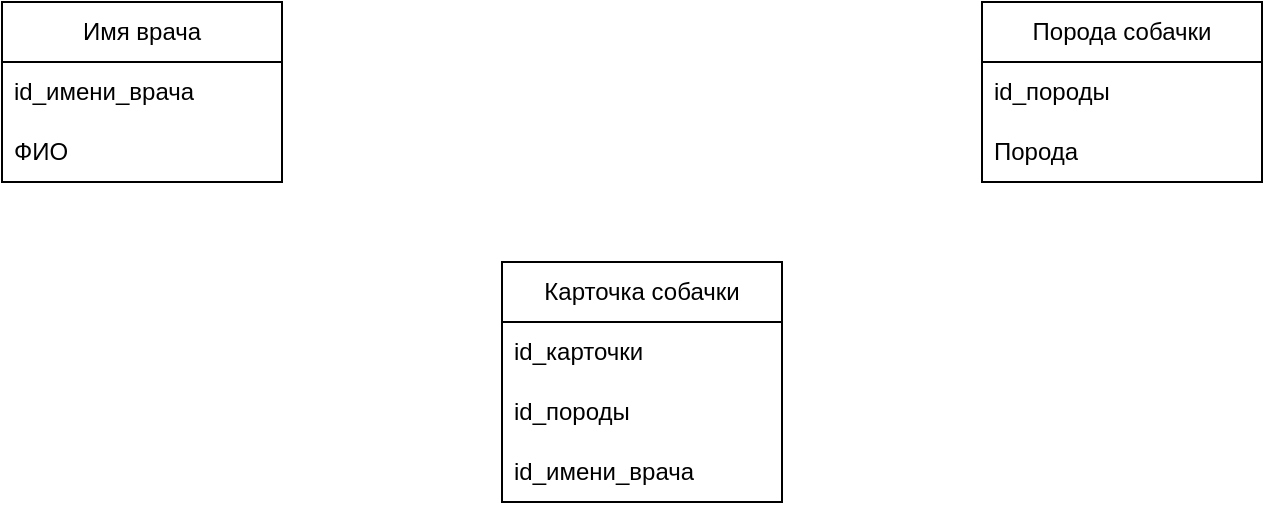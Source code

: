 <mxfile version="22.1.0" type="github">
  <diagram name="Страница — 1" id="QB2vQS0mXTWpkcYcL5WH">
    <mxGraphModel dx="878" dy="486" grid="1" gridSize="10" guides="1" tooltips="1" connect="1" arrows="1" fold="1" page="1" pageScale="1" pageWidth="827" pageHeight="1169" math="0" shadow="0">
      <root>
        <mxCell id="0" />
        <mxCell id="1" parent="0" />
        <mxCell id="Dbffsx1WRcS7RcJlpba_-1" value="Имя врача" style="swimlane;fontStyle=0;childLayout=stackLayout;horizontal=1;startSize=30;horizontalStack=0;resizeParent=1;resizeParentMax=0;resizeLast=0;collapsible=1;marginBottom=0;whiteSpace=wrap;html=1;" vertex="1" parent="1">
          <mxGeometry x="90" y="30" width="140" height="90" as="geometry" />
        </mxCell>
        <mxCell id="Dbffsx1WRcS7RcJlpba_-2" value="id_имени_врача" style="text;strokeColor=none;fillColor=none;align=left;verticalAlign=middle;spacingLeft=4;spacingRight=4;overflow=hidden;points=[[0,0.5],[1,0.5]];portConstraint=eastwest;rotatable=0;whiteSpace=wrap;html=1;" vertex="1" parent="Dbffsx1WRcS7RcJlpba_-1">
          <mxGeometry y="30" width="140" height="30" as="geometry" />
        </mxCell>
        <mxCell id="Dbffsx1WRcS7RcJlpba_-3" value="ФИО" style="text;strokeColor=none;fillColor=none;align=left;verticalAlign=middle;spacingLeft=4;spacingRight=4;overflow=hidden;points=[[0,0.5],[1,0.5]];portConstraint=eastwest;rotatable=0;whiteSpace=wrap;html=1;" vertex="1" parent="Dbffsx1WRcS7RcJlpba_-1">
          <mxGeometry y="60" width="140" height="30" as="geometry" />
        </mxCell>
        <mxCell id="Dbffsx1WRcS7RcJlpba_-5" value="Порода собачки" style="swimlane;fontStyle=0;childLayout=stackLayout;horizontal=1;startSize=30;horizontalStack=0;resizeParent=1;resizeParentMax=0;resizeLast=0;collapsible=1;marginBottom=0;whiteSpace=wrap;html=1;" vertex="1" parent="1">
          <mxGeometry x="580" y="30" width="140" height="90" as="geometry" />
        </mxCell>
        <mxCell id="Dbffsx1WRcS7RcJlpba_-6" value="id_породы" style="text;strokeColor=none;fillColor=none;align=left;verticalAlign=middle;spacingLeft=4;spacingRight=4;overflow=hidden;points=[[0,0.5],[1,0.5]];portConstraint=eastwest;rotatable=0;whiteSpace=wrap;html=1;" vertex="1" parent="Dbffsx1WRcS7RcJlpba_-5">
          <mxGeometry y="30" width="140" height="30" as="geometry" />
        </mxCell>
        <mxCell id="Dbffsx1WRcS7RcJlpba_-7" value="Порода" style="text;strokeColor=none;fillColor=none;align=left;verticalAlign=middle;spacingLeft=4;spacingRight=4;overflow=hidden;points=[[0,0.5],[1,0.5]];portConstraint=eastwest;rotatable=0;whiteSpace=wrap;html=1;" vertex="1" parent="Dbffsx1WRcS7RcJlpba_-5">
          <mxGeometry y="60" width="140" height="30" as="geometry" />
        </mxCell>
        <mxCell id="Dbffsx1WRcS7RcJlpba_-9" value="Карточка собачки" style="swimlane;fontStyle=0;childLayout=stackLayout;horizontal=1;startSize=30;horizontalStack=0;resizeParent=1;resizeParentMax=0;resizeLast=0;collapsible=1;marginBottom=0;whiteSpace=wrap;html=1;" vertex="1" parent="1">
          <mxGeometry x="340" y="160" width="140" height="120" as="geometry" />
        </mxCell>
        <mxCell id="Dbffsx1WRcS7RcJlpba_-10" value="id_карточки" style="text;strokeColor=none;fillColor=none;align=left;verticalAlign=middle;spacingLeft=4;spacingRight=4;overflow=hidden;points=[[0,0.5],[1,0.5]];portConstraint=eastwest;rotatable=0;whiteSpace=wrap;html=1;" vertex="1" parent="Dbffsx1WRcS7RcJlpba_-9">
          <mxGeometry y="30" width="140" height="30" as="geometry" />
        </mxCell>
        <mxCell id="Dbffsx1WRcS7RcJlpba_-11" value="id_породы" style="text;strokeColor=none;fillColor=none;align=left;verticalAlign=middle;spacingLeft=4;spacingRight=4;overflow=hidden;points=[[0,0.5],[1,0.5]];portConstraint=eastwest;rotatable=0;whiteSpace=wrap;html=1;" vertex="1" parent="Dbffsx1WRcS7RcJlpba_-9">
          <mxGeometry y="60" width="140" height="30" as="geometry" />
        </mxCell>
        <mxCell id="Dbffsx1WRcS7RcJlpba_-12" value="id_имени_врача" style="text;strokeColor=none;fillColor=none;align=left;verticalAlign=middle;spacingLeft=4;spacingRight=4;overflow=hidden;points=[[0,0.5],[1,0.5]];portConstraint=eastwest;rotatable=0;whiteSpace=wrap;html=1;" vertex="1" parent="Dbffsx1WRcS7RcJlpba_-9">
          <mxGeometry y="90" width="140" height="30" as="geometry" />
        </mxCell>
      </root>
    </mxGraphModel>
  </diagram>
</mxfile>
